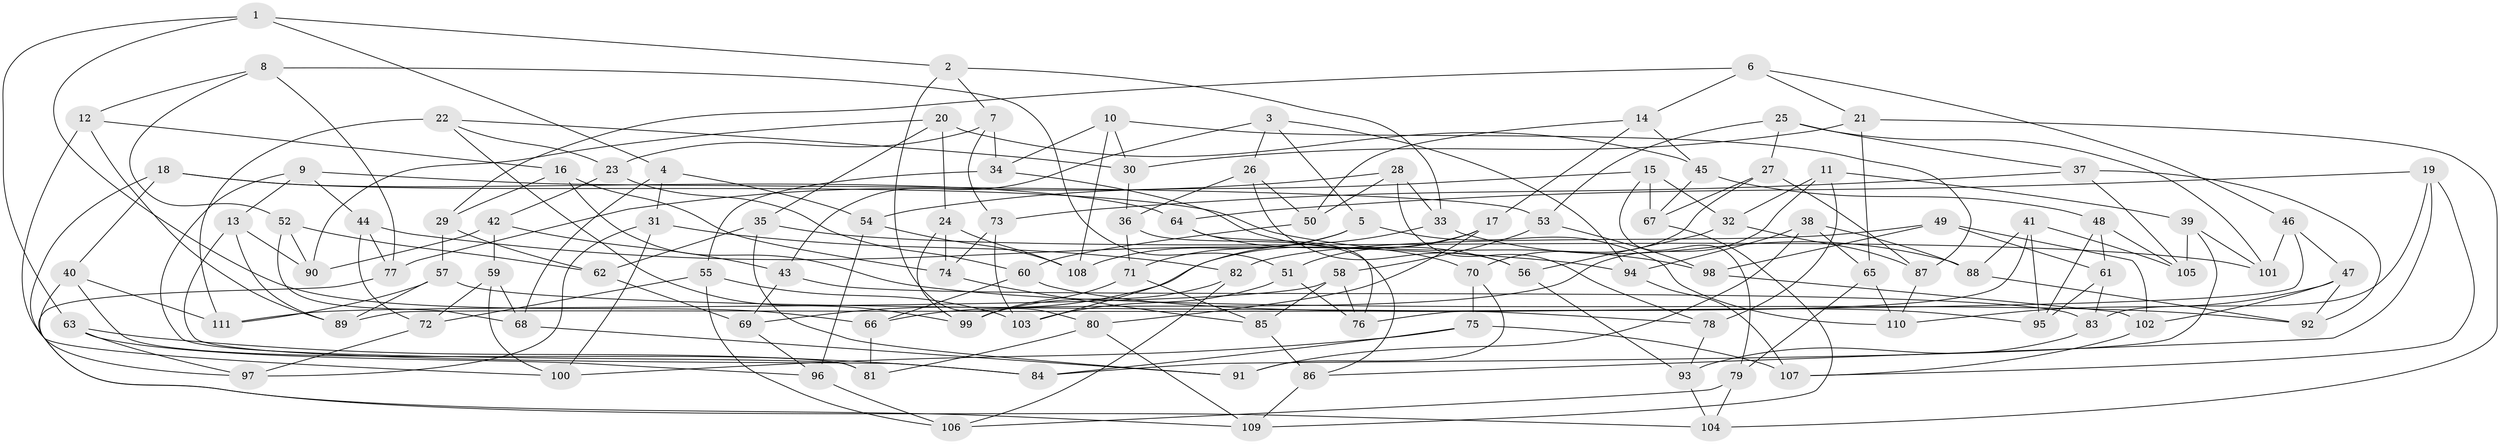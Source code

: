 // Generated by graph-tools (version 1.1) at 2025/11/02/27/25 16:11:46]
// undirected, 111 vertices, 222 edges
graph export_dot {
graph [start="1"]
  node [color=gray90,style=filled];
  1;
  2;
  3;
  4;
  5;
  6;
  7;
  8;
  9;
  10;
  11;
  12;
  13;
  14;
  15;
  16;
  17;
  18;
  19;
  20;
  21;
  22;
  23;
  24;
  25;
  26;
  27;
  28;
  29;
  30;
  31;
  32;
  33;
  34;
  35;
  36;
  37;
  38;
  39;
  40;
  41;
  42;
  43;
  44;
  45;
  46;
  47;
  48;
  49;
  50;
  51;
  52;
  53;
  54;
  55;
  56;
  57;
  58;
  59;
  60;
  61;
  62;
  63;
  64;
  65;
  66;
  67;
  68;
  69;
  70;
  71;
  72;
  73;
  74;
  75;
  76;
  77;
  78;
  79;
  80;
  81;
  82;
  83;
  84;
  85;
  86;
  87;
  88;
  89;
  90;
  91;
  92;
  93;
  94;
  95;
  96;
  97;
  98;
  99;
  100;
  101;
  102;
  103;
  104;
  105;
  106;
  107;
  108;
  109;
  110;
  111;
  1 -- 2;
  1 -- 4;
  1 -- 63;
  1 -- 66;
  2 -- 7;
  2 -- 33;
  2 -- 80;
  3 -- 43;
  3 -- 94;
  3 -- 26;
  3 -- 5;
  4 -- 68;
  4 -- 31;
  4 -- 54;
  5 -- 108;
  5 -- 71;
  5 -- 110;
  6 -- 29;
  6 -- 21;
  6 -- 46;
  6 -- 14;
  7 -- 34;
  7 -- 73;
  7 -- 23;
  8 -- 52;
  8 -- 51;
  8 -- 12;
  8 -- 77;
  9 -- 44;
  9 -- 81;
  9 -- 53;
  9 -- 13;
  10 -- 87;
  10 -- 34;
  10 -- 108;
  10 -- 30;
  11 -- 78;
  11 -- 39;
  11 -- 32;
  11 -- 66;
  12 -- 100;
  12 -- 89;
  12 -- 16;
  13 -- 89;
  13 -- 90;
  13 -- 84;
  14 -- 17;
  14 -- 50;
  14 -- 45;
  15 -- 32;
  15 -- 79;
  15 -- 54;
  15 -- 67;
  16 -- 74;
  16 -- 92;
  16 -- 29;
  17 -- 51;
  17 -- 80;
  17 -- 69;
  18 -- 97;
  18 -- 64;
  18 -- 98;
  18 -- 40;
  19 -- 86;
  19 -- 107;
  19 -- 64;
  19 -- 83;
  20 -- 24;
  20 -- 35;
  20 -- 90;
  20 -- 45;
  21 -- 65;
  21 -- 30;
  21 -- 104;
  22 -- 111;
  22 -- 23;
  22 -- 30;
  22 -- 99;
  23 -- 60;
  23 -- 42;
  24 -- 74;
  24 -- 108;
  24 -- 99;
  25 -- 101;
  25 -- 37;
  25 -- 53;
  25 -- 27;
  26 -- 50;
  26 -- 56;
  26 -- 36;
  27 -- 87;
  27 -- 70;
  27 -- 67;
  28 -- 78;
  28 -- 33;
  28 -- 50;
  28 -- 77;
  29 -- 62;
  29 -- 57;
  30 -- 36;
  31 -- 97;
  31 -- 82;
  31 -- 100;
  32 -- 56;
  32 -- 87;
  33 -- 88;
  33 -- 103;
  34 -- 56;
  34 -- 55;
  35 -- 62;
  35 -- 101;
  35 -- 91;
  36 -- 86;
  36 -- 71;
  37 -- 73;
  37 -- 92;
  37 -- 105;
  38 -- 88;
  38 -- 94;
  38 -- 65;
  38 -- 91;
  39 -- 84;
  39 -- 105;
  39 -- 101;
  40 -- 104;
  40 -- 111;
  40 -- 81;
  41 -- 76;
  41 -- 95;
  41 -- 105;
  41 -- 88;
  42 -- 59;
  42 -- 43;
  42 -- 90;
  43 -- 83;
  43 -- 69;
  44 -- 94;
  44 -- 77;
  44 -- 72;
  45 -- 67;
  45 -- 48;
  46 -- 47;
  46 -- 101;
  46 -- 89;
  47 -- 102;
  47 -- 110;
  47 -- 92;
  48 -- 61;
  48 -- 95;
  48 -- 105;
  49 -- 102;
  49 -- 61;
  49 -- 82;
  49 -- 98;
  50 -- 60;
  51 -- 76;
  51 -- 103;
  52 -- 68;
  52 -- 62;
  52 -- 90;
  53 -- 98;
  53 -- 58;
  54 -- 108;
  54 -- 96;
  55 -- 106;
  55 -- 103;
  55 -- 72;
  56 -- 93;
  57 -- 111;
  57 -- 78;
  57 -- 89;
  58 -- 76;
  58 -- 85;
  58 -- 111;
  59 -- 68;
  59 -- 100;
  59 -- 72;
  60 -- 95;
  60 -- 66;
  61 -- 83;
  61 -- 95;
  62 -- 69;
  63 -- 96;
  63 -- 84;
  63 -- 97;
  64 -- 70;
  64 -- 76;
  65 -- 79;
  65 -- 110;
  66 -- 81;
  67 -- 109;
  68 -- 91;
  69 -- 96;
  70 -- 75;
  70 -- 91;
  71 -- 85;
  71 -- 99;
  72 -- 97;
  73 -- 74;
  73 -- 103;
  74 -- 85;
  75 -- 84;
  75 -- 100;
  75 -- 107;
  77 -- 109;
  78 -- 93;
  79 -- 104;
  79 -- 106;
  80 -- 109;
  80 -- 81;
  82 -- 106;
  82 -- 99;
  83 -- 93;
  85 -- 86;
  86 -- 109;
  87 -- 110;
  88 -- 92;
  93 -- 104;
  94 -- 107;
  96 -- 106;
  98 -- 102;
  102 -- 107;
}

